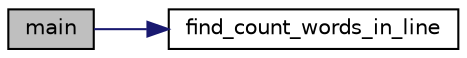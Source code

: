 digraph "main"
{
 // LATEX_PDF_SIZE
  edge [fontname="Helvetica",fontsize="10",labelfontname="Helvetica",labelfontsize="10"];
  node [fontname="Helvetica",fontsize="10",shape=record];
  rankdir="LR";
  Node1 [label="main",height=0.2,width=0.4,color="black", fillcolor="grey75", style="filled", fontcolor="black",tooltip="Головна функція"];
  Node1 -> Node2 [color="midnightblue",fontsize="10",style="solid",fontname="Helvetica"];
  Node2 [label="find_count_words_in_line",height=0.2,width=0.4,color="black", fillcolor="white", style="filled",URL="$lib_8c.html#a7316f3f9fa71b5cb46e5213bd67cedd9",tooltip="Функція для визначення кількості слів у строчці"];
}
